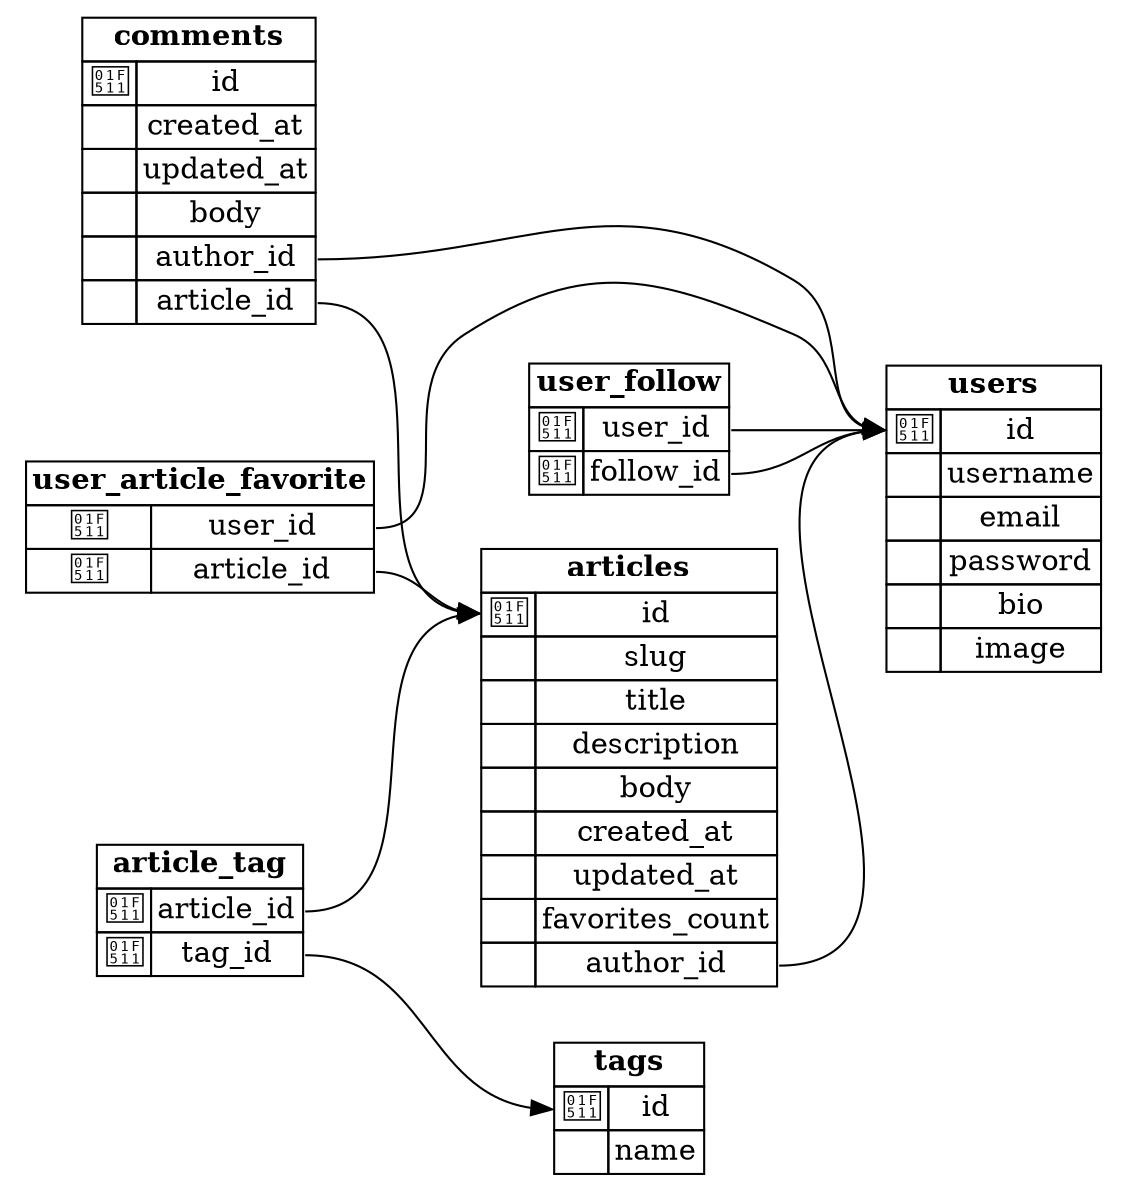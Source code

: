 
digraph structs {


rankdir="LR"


node [shape=none]

article_tag [label=<
            <TABLE BORDER="0" CELLSPACING="0" CELLBORDER="1">
                <TR>
                    <TD COLSPAN="2"><B>article_tag</B></TD>
                </TR>
            
                <TR>
                    <TD PORT="article_id_to">🔑</TD>
                    <TD PORT="article_id_from">article_id</TD>
                </TR>
            

                <TR>
                    <TD PORT="tag_id_to">🔑</TD>
                    <TD PORT="tag_id_from">tag_id</TD>
                </TR>
            
            </TABLE>
        >];
        
articles [label=<
            <TABLE BORDER="0" CELLSPACING="0" CELLBORDER="1">
                <TR>
                    <TD COLSPAN="2"><B>articles</B></TD>
                </TR>
            
                <TR>
                    <TD PORT="id_to">🔑</TD>
                    <TD PORT="id_from">id</TD>
                </TR>
            

                <TR>
                    <TD PORT="slug_to">&nbsp;</TD>
                    <TD PORT="slug_from">slug</TD>
                </TR>
            

                <TR>
                    <TD PORT="title_to">&nbsp;</TD>
                    <TD PORT="title_from">title</TD>
                </TR>
            

                <TR>
                    <TD PORT="description_to">&nbsp;</TD>
                    <TD PORT="description_from">description</TD>
                </TR>
            

                <TR>
                    <TD PORT="body_to">&nbsp;</TD>
                    <TD PORT="body_from">body</TD>
                </TR>
            

                <TR>
                    <TD PORT="created_at_to">&nbsp;</TD>
                    <TD PORT="created_at_from">created_at</TD>
                </TR>
            

                <TR>
                    <TD PORT="updated_at_to">&nbsp;</TD>
                    <TD PORT="updated_at_from">updated_at</TD>
                </TR>
            

                <TR>
                    <TD PORT="favorites_count_to">&nbsp;</TD>
                    <TD PORT="favorites_count_from">favorites_count</TD>
                </TR>
            

                <TR>
                    <TD PORT="author_id_to">&nbsp;</TD>
                    <TD PORT="author_id_from">author_id</TD>
                </TR>
            
            </TABLE>
        >];
        
comments [label=<
            <TABLE BORDER="0" CELLSPACING="0" CELLBORDER="1">
                <TR>
                    <TD COLSPAN="2"><B>comments</B></TD>
                </TR>
            
                <TR>
                    <TD PORT="id_to">🔑</TD>
                    <TD PORT="id_from">id</TD>
                </TR>
            

                <TR>
                    <TD PORT="created_at_to">&nbsp;</TD>
                    <TD PORT="created_at_from">created_at</TD>
                </TR>
            

                <TR>
                    <TD PORT="updated_at_to">&nbsp;</TD>
                    <TD PORT="updated_at_from">updated_at</TD>
                </TR>
            

                <TR>
                    <TD PORT="body_to">&nbsp;</TD>
                    <TD PORT="body_from">body</TD>
                </TR>
            

                <TR>
                    <TD PORT="author_id_to">&nbsp;</TD>
                    <TD PORT="author_id_from">author_id</TD>
                </TR>
            

                <TR>
                    <TD PORT="article_id_to">&nbsp;</TD>
                    <TD PORT="article_id_from">article_id</TD>
                </TR>
            
            </TABLE>
        >];
        
tags [label=<
            <TABLE BORDER="0" CELLSPACING="0" CELLBORDER="1">
                <TR>
                    <TD COLSPAN="2"><B>tags</B></TD>
                </TR>
            
                <TR>
                    <TD PORT="id_to">🔑</TD>
                    <TD PORT="id_from">id</TD>
                </TR>
            

                <TR>
                    <TD PORT="name_to">&nbsp;</TD>
                    <TD PORT="name_from">name</TD>
                </TR>
            
            </TABLE>
        >];
        
user_article_favorite [label=<
            <TABLE BORDER="0" CELLSPACING="0" CELLBORDER="1">
                <TR>
                    <TD COLSPAN="2"><B>user_article_favorite</B></TD>
                </TR>
            
                <TR>
                    <TD PORT="user_id_to">🔑</TD>
                    <TD PORT="user_id_from">user_id</TD>
                </TR>
            

                <TR>
                    <TD PORT="article_id_to">🔑</TD>
                    <TD PORT="article_id_from">article_id</TD>
                </TR>
            
            </TABLE>
        >];
        
user_follow [label=<
            <TABLE BORDER="0" CELLSPACING="0" CELLBORDER="1">
                <TR>
                    <TD COLSPAN="2"><B>user_follow</B></TD>
                </TR>
            
                <TR>
                    <TD PORT="user_id_to">🔑</TD>
                    <TD PORT="user_id_from">user_id</TD>
                </TR>
            

                <TR>
                    <TD PORT="follow_id_to">🔑</TD>
                    <TD PORT="follow_id_from">follow_id</TD>
                </TR>
            
            </TABLE>
        >];
        
users [label=<
            <TABLE BORDER="0" CELLSPACING="0" CELLBORDER="1">
                <TR>
                    <TD COLSPAN="2"><B>users</B></TD>
                </TR>
            
                <TR>
                    <TD PORT="id_to">🔑</TD>
                    <TD PORT="id_from">id</TD>
                </TR>
            

                <TR>
                    <TD PORT="username_to">&nbsp;</TD>
                    <TD PORT="username_from">username</TD>
                </TR>
            

                <TR>
                    <TD PORT="email_to">&nbsp;</TD>
                    <TD PORT="email_from">email</TD>
                </TR>
            

                <TR>
                    <TD PORT="password_to">&nbsp;</TD>
                    <TD PORT="password_from">password</TD>
                </TR>
            

                <TR>
                    <TD PORT="bio_to">&nbsp;</TD>
                    <TD PORT="bio_from">bio</TD>
                </TR>
            

                <TR>
                    <TD PORT="image_to">&nbsp;</TD>
                    <TD PORT="image_from">image</TD>
                </TR>
            
            </TABLE>
        >];
        
comments:article_id_from:e -> articles:id_to:w
comments:author_id_from:e -> users:id_to:w
user_follow:follow_id_from:e -> users:id_to:w
user_follow:user_id_from:e -> users:id_to:w
user_article_favorite:article_id_from:e -> articles:id_to:w
user_article_favorite:user_id_from:e -> users:id_to:w
articles:author_id_from:e -> users:id_to:w
article_tag:tag_id_from:e -> tags:id_to:w
article_tag:article_id_from:e -> articles:id_to:w

}
